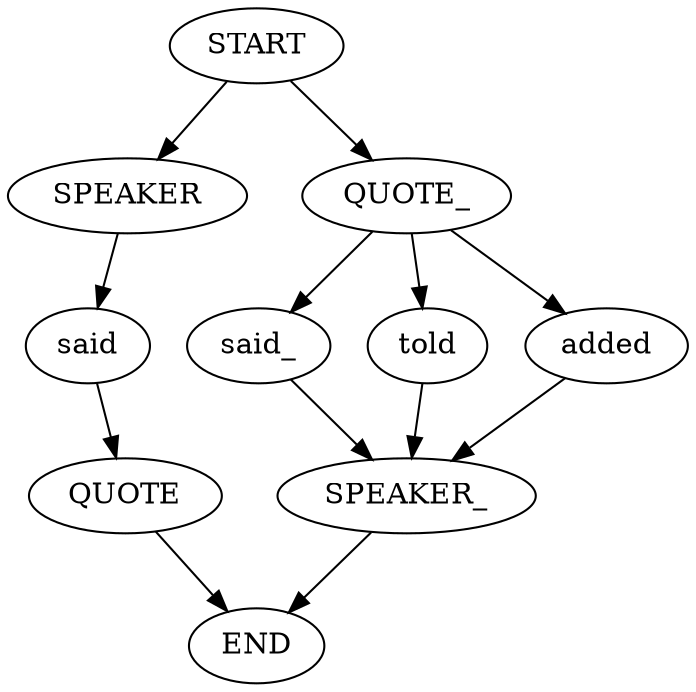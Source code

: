 // DAWG
digraph {
	START
	END
	START -> SPEAKER
	SPEAKER -> said
	said -> QUOTE
	QUOTE -> END
	START -> QUOTE_
	QUOTE_ -> said_
	said_ -> SPEAKER_
	SPEAKER_ -> END
	QUOTE_ -> told
	told -> SPEAKER_
	QUOTE_ -> added
	added -> SPEAKER_
}

